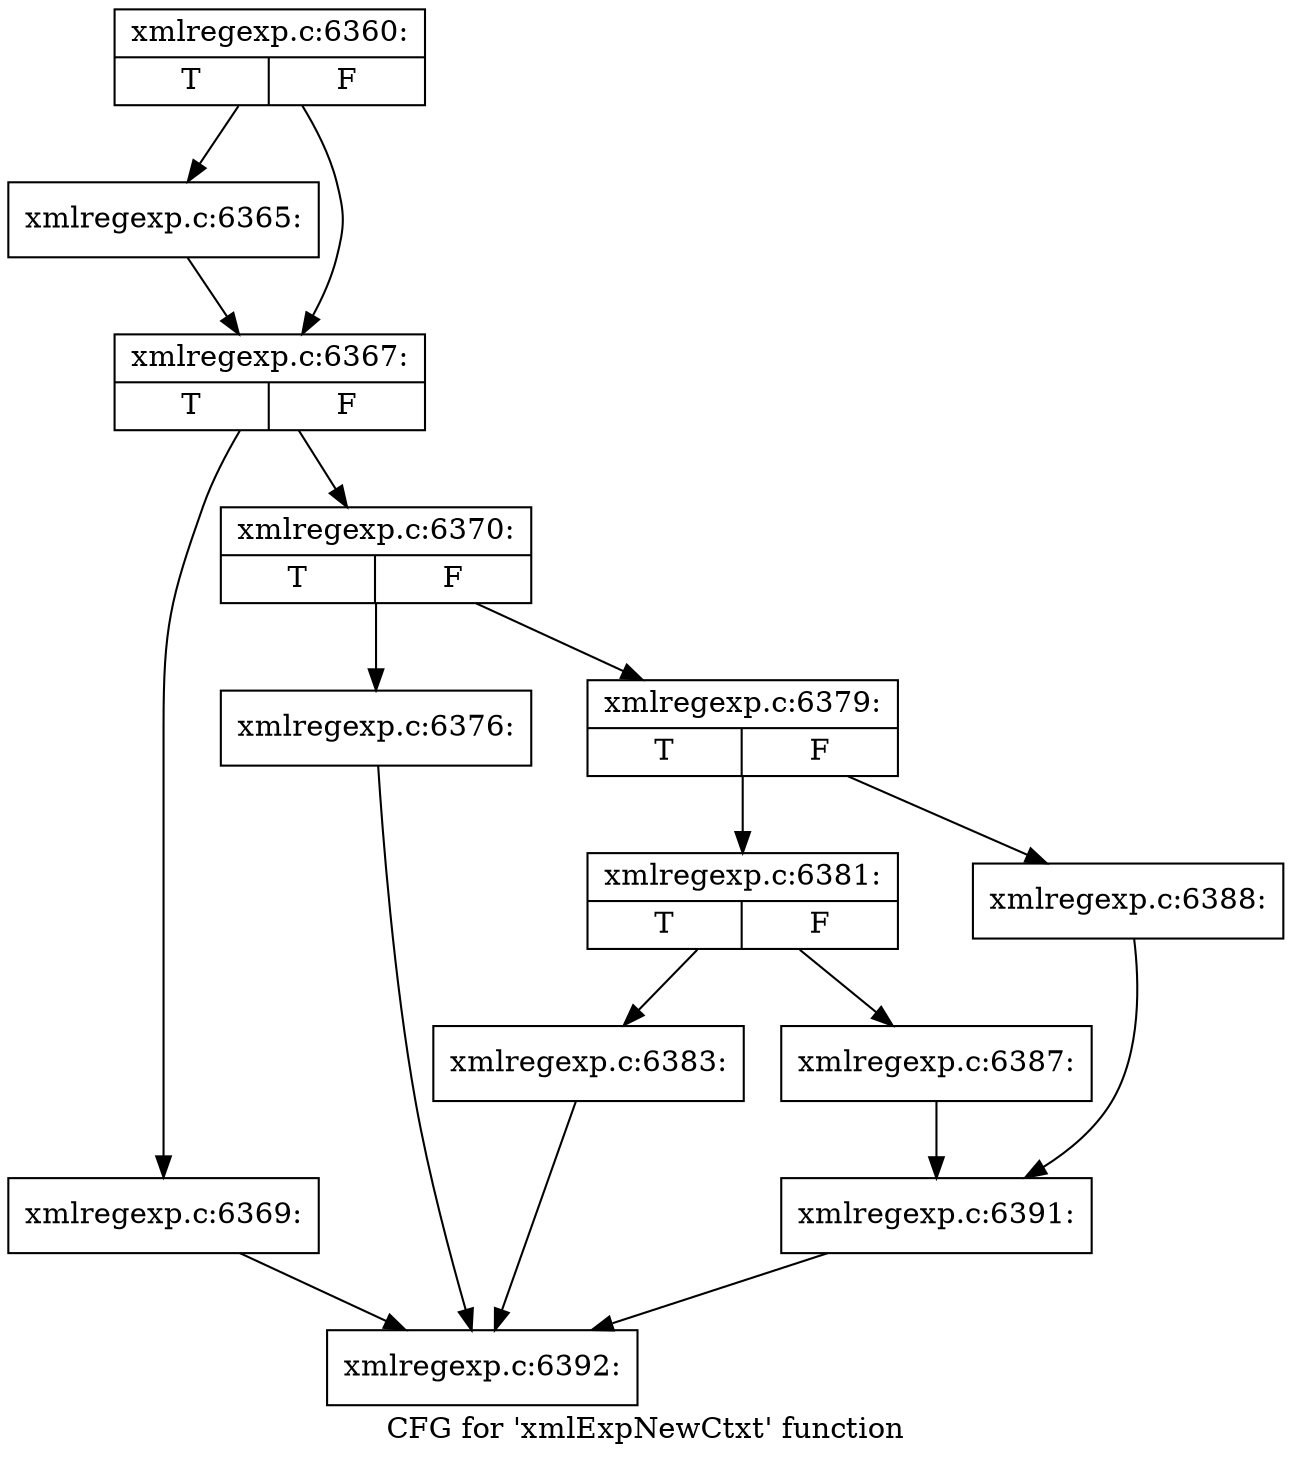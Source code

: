 digraph "CFG for 'xmlExpNewCtxt' function" {
	label="CFG for 'xmlExpNewCtxt' function";

	Node0x3eed930 [shape=record,label="{xmlregexp.c:6360:|{<s0>T|<s1>F}}"];
	Node0x3eed930 -> Node0x3ef1060;
	Node0x3eed930 -> Node0x3ef10b0;
	Node0x3ef1060 [shape=record,label="{xmlregexp.c:6365:}"];
	Node0x3ef1060 -> Node0x3ef10b0;
	Node0x3ef10b0 [shape=record,label="{xmlregexp.c:6367:|{<s0>T|<s1>F}}"];
	Node0x3ef10b0 -> Node0x3ef1880;
	Node0x3ef10b0 -> Node0x3ef18d0;
	Node0x3ef1880 [shape=record,label="{xmlregexp.c:6369:}"];
	Node0x3ef1880 -> Node0x3e3ce60;
	Node0x3ef18d0 [shape=record,label="{xmlregexp.c:6370:|{<s0>T|<s1>F}}"];
	Node0x3ef18d0 -> Node0x3ef2cf0;
	Node0x3ef18d0 -> Node0x3ef2d40;
	Node0x3ef2cf0 [shape=record,label="{xmlregexp.c:6376:}"];
	Node0x3ef2cf0 -> Node0x3e3ce60;
	Node0x3ef2d40 [shape=record,label="{xmlregexp.c:6379:|{<s0>T|<s1>F}}"];
	Node0x3ef2d40 -> Node0x415a4e0;
	Node0x3ef2d40 -> Node0x415a580;
	Node0x415a4e0 [shape=record,label="{xmlregexp.c:6381:|{<s0>T|<s1>F}}"];
	Node0x415a4e0 -> Node0x415b560;
	Node0x415a4e0 -> Node0x415b910;
	Node0x415b560 [shape=record,label="{xmlregexp.c:6383:}"];
	Node0x415b560 -> Node0x3e3ce60;
	Node0x415b910 [shape=record,label="{xmlregexp.c:6387:}"];
	Node0x415b910 -> Node0x415a530;
	Node0x415a580 [shape=record,label="{xmlregexp.c:6388:}"];
	Node0x415a580 -> Node0x415a530;
	Node0x415a530 [shape=record,label="{xmlregexp.c:6391:}"];
	Node0x415a530 -> Node0x3e3ce60;
	Node0x3e3ce60 [shape=record,label="{xmlregexp.c:6392:}"];
}
